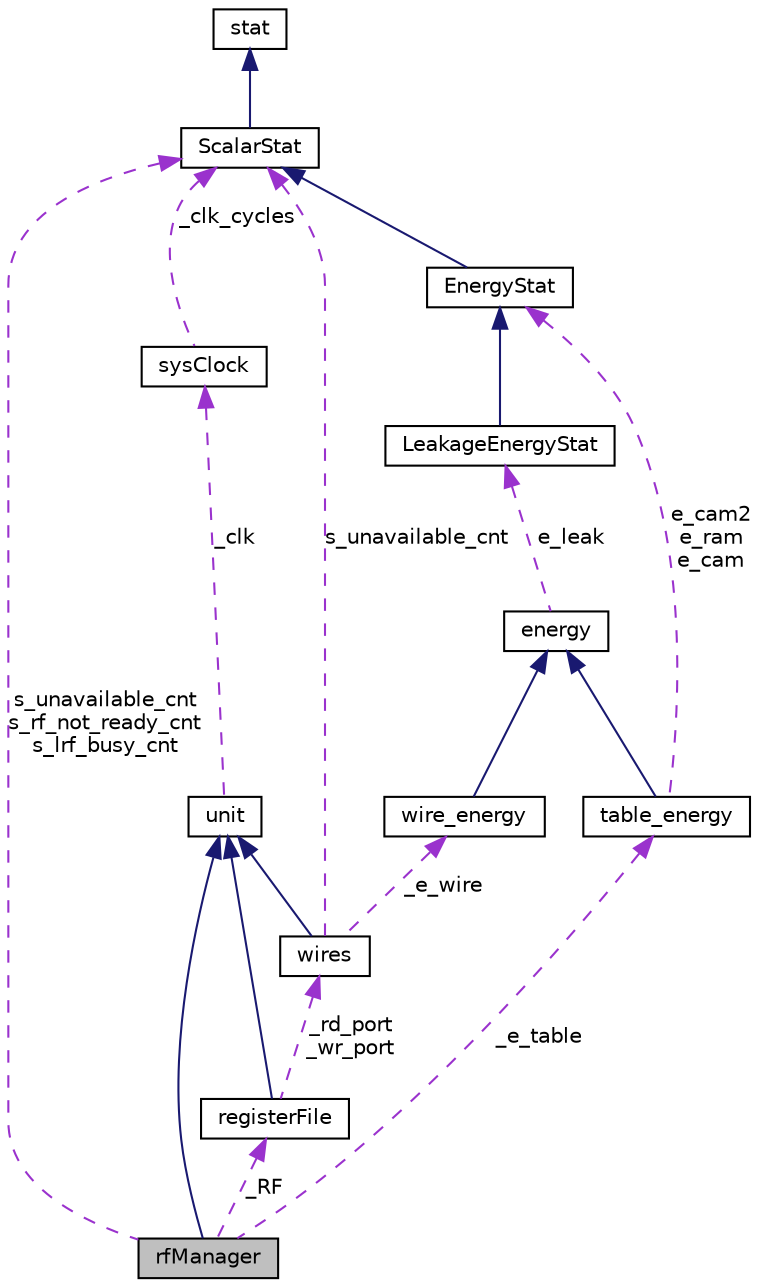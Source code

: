 digraph G
{
  edge [fontname="Helvetica",fontsize="10",labelfontname="Helvetica",labelfontsize="10"];
  node [fontname="Helvetica",fontsize="10",shape=record];
  Node1 [label="rfManager",height=0.2,width=0.4,color="black", fillcolor="grey75", style="filled" fontcolor="black"];
  Node2 -> Node1 [dir=back,color="midnightblue",fontsize="10",style="solid",fontname="Helvetica"];
  Node2 [label="unit",height=0.2,width=0.4,color="black", fillcolor="white", style="filled",URL="$classunit.html"];
  Node3 -> Node2 [dir=back,color="darkorchid3",fontsize="10",style="dashed",label="_clk",fontname="Helvetica"];
  Node3 [label="sysClock",height=0.2,width=0.4,color="black", fillcolor="white", style="filled",URL="$classsysClock.html"];
  Node4 -> Node3 [dir=back,color="darkorchid3",fontsize="10",style="dashed",label="_clk_cycles",fontname="Helvetica"];
  Node4 [label="ScalarStat",height=0.2,width=0.4,color="black", fillcolor="white", style="filled",URL="$classScalarStat.html"];
  Node5 -> Node4 [dir=back,color="midnightblue",fontsize="10",style="solid",fontname="Helvetica"];
  Node5 [label="stat",height=0.2,width=0.4,color="black", fillcolor="white", style="filled",URL="$classstat.html"];
  Node4 -> Node1 [dir=back,color="darkorchid3",fontsize="10",style="dashed",label="s_unavailable_cnt\ns_rf_not_ready_cnt\ns_lrf_busy_cnt",fontname="Helvetica"];
  Node6 -> Node1 [dir=back,color="darkorchid3",fontsize="10",style="dashed",label="_e_table",fontname="Helvetica"];
  Node6 [label="table_energy",height=0.2,width=0.4,color="black", fillcolor="white", style="filled",URL="$classtable__energy.html"];
  Node7 -> Node6 [dir=back,color="midnightblue",fontsize="10",style="solid",fontname="Helvetica"];
  Node7 [label="energy",height=0.2,width=0.4,color="black", fillcolor="white", style="filled",URL="$classenergy.html"];
  Node8 -> Node7 [dir=back,color="darkorchid3",fontsize="10",style="dashed",label="e_leak",fontname="Helvetica"];
  Node8 [label="LeakageEnergyStat",height=0.2,width=0.4,color="black", fillcolor="white", style="filled",URL="$classLeakageEnergyStat.html"];
  Node9 -> Node8 [dir=back,color="midnightblue",fontsize="10",style="solid",fontname="Helvetica"];
  Node9 [label="EnergyStat",height=0.2,width=0.4,color="black", fillcolor="white", style="filled",URL="$classEnergyStat.html"];
  Node4 -> Node9 [dir=back,color="midnightblue",fontsize="10",style="solid",fontname="Helvetica"];
  Node9 -> Node6 [dir=back,color="darkorchid3",fontsize="10",style="dashed",label="e_cam2\ne_ram\ne_cam",fontname="Helvetica"];
  Node10 -> Node1 [dir=back,color="darkorchid3",fontsize="10",style="dashed",label="_RF",fontname="Helvetica"];
  Node10 [label="registerFile",height=0.2,width=0.4,color="black", fillcolor="white", style="filled",URL="$classregisterFile.html"];
  Node2 -> Node10 [dir=back,color="midnightblue",fontsize="10",style="solid",fontname="Helvetica"];
  Node11 -> Node10 [dir=back,color="darkorchid3",fontsize="10",style="dashed",label="_rd_port\n_wr_port",fontname="Helvetica"];
  Node11 [label="wires",height=0.2,width=0.4,color="black", fillcolor="white", style="filled",URL="$classwires.html"];
  Node2 -> Node11 [dir=back,color="midnightblue",fontsize="10",style="solid",fontname="Helvetica"];
  Node4 -> Node11 [dir=back,color="darkorchid3",fontsize="10",style="dashed",label="s_unavailable_cnt",fontname="Helvetica"];
  Node12 -> Node11 [dir=back,color="darkorchid3",fontsize="10",style="dashed",label="_e_wire",fontname="Helvetica"];
  Node12 [label="wire_energy",height=0.2,width=0.4,color="black", fillcolor="white", style="filled",URL="$classwire__energy.html"];
  Node7 -> Node12 [dir=back,color="midnightblue",fontsize="10",style="solid",fontname="Helvetica"];
}
